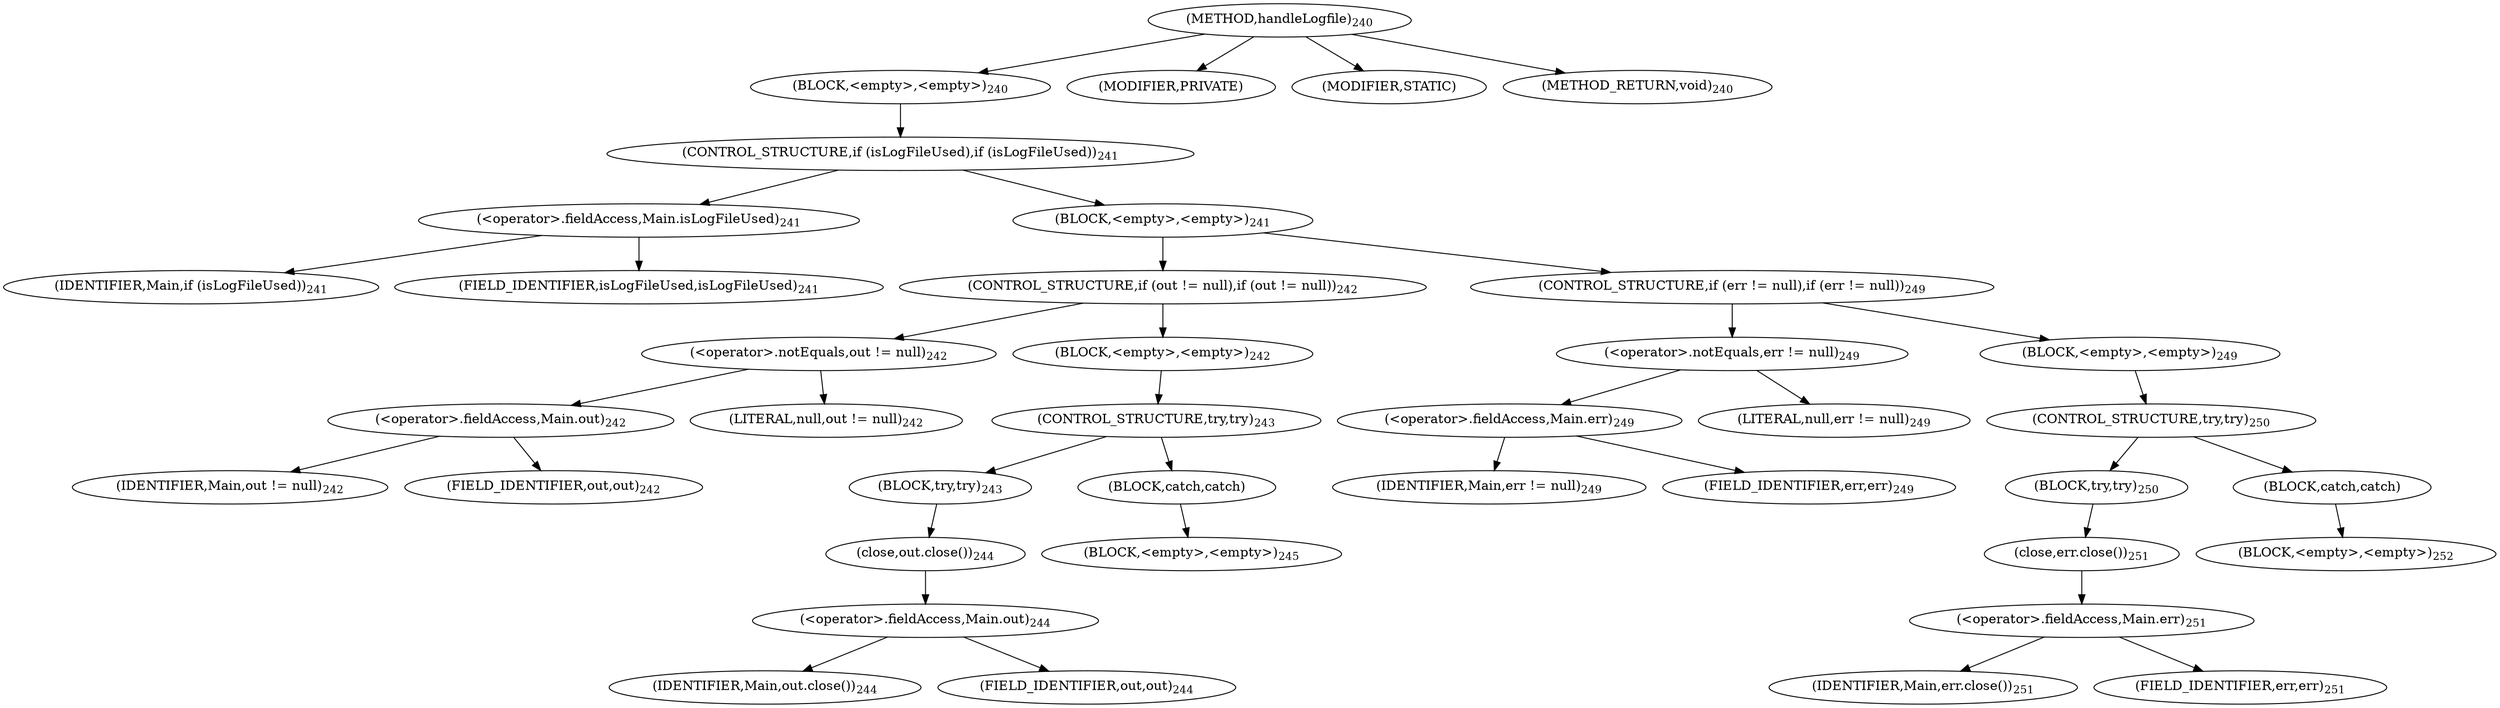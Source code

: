 digraph "handleLogfile" {  
"243" [label = <(METHOD,handleLogfile)<SUB>240</SUB>> ]
"244" [label = <(BLOCK,&lt;empty&gt;,&lt;empty&gt;)<SUB>240</SUB>> ]
"245" [label = <(CONTROL_STRUCTURE,if (isLogFileUsed),if (isLogFileUsed))<SUB>241</SUB>> ]
"246" [label = <(&lt;operator&gt;.fieldAccess,Main.isLogFileUsed)<SUB>241</SUB>> ]
"247" [label = <(IDENTIFIER,Main,if (isLogFileUsed))<SUB>241</SUB>> ]
"248" [label = <(FIELD_IDENTIFIER,isLogFileUsed,isLogFileUsed)<SUB>241</SUB>> ]
"249" [label = <(BLOCK,&lt;empty&gt;,&lt;empty&gt;)<SUB>241</SUB>> ]
"250" [label = <(CONTROL_STRUCTURE,if (out != null),if (out != null))<SUB>242</SUB>> ]
"251" [label = <(&lt;operator&gt;.notEquals,out != null)<SUB>242</SUB>> ]
"252" [label = <(&lt;operator&gt;.fieldAccess,Main.out)<SUB>242</SUB>> ]
"253" [label = <(IDENTIFIER,Main,out != null)<SUB>242</SUB>> ]
"254" [label = <(FIELD_IDENTIFIER,out,out)<SUB>242</SUB>> ]
"255" [label = <(LITERAL,null,out != null)<SUB>242</SUB>> ]
"256" [label = <(BLOCK,&lt;empty&gt;,&lt;empty&gt;)<SUB>242</SUB>> ]
"257" [label = <(CONTROL_STRUCTURE,try,try)<SUB>243</SUB>> ]
"258" [label = <(BLOCK,try,try)<SUB>243</SUB>> ]
"259" [label = <(close,out.close())<SUB>244</SUB>> ]
"260" [label = <(&lt;operator&gt;.fieldAccess,Main.out)<SUB>244</SUB>> ]
"261" [label = <(IDENTIFIER,Main,out.close())<SUB>244</SUB>> ]
"262" [label = <(FIELD_IDENTIFIER,out,out)<SUB>244</SUB>> ]
"263" [label = <(BLOCK,catch,catch)> ]
"264" [label = <(BLOCK,&lt;empty&gt;,&lt;empty&gt;)<SUB>245</SUB>> ]
"265" [label = <(CONTROL_STRUCTURE,if (err != null),if (err != null))<SUB>249</SUB>> ]
"266" [label = <(&lt;operator&gt;.notEquals,err != null)<SUB>249</SUB>> ]
"267" [label = <(&lt;operator&gt;.fieldAccess,Main.err)<SUB>249</SUB>> ]
"268" [label = <(IDENTIFIER,Main,err != null)<SUB>249</SUB>> ]
"269" [label = <(FIELD_IDENTIFIER,err,err)<SUB>249</SUB>> ]
"270" [label = <(LITERAL,null,err != null)<SUB>249</SUB>> ]
"271" [label = <(BLOCK,&lt;empty&gt;,&lt;empty&gt;)<SUB>249</SUB>> ]
"272" [label = <(CONTROL_STRUCTURE,try,try)<SUB>250</SUB>> ]
"273" [label = <(BLOCK,try,try)<SUB>250</SUB>> ]
"274" [label = <(close,err.close())<SUB>251</SUB>> ]
"275" [label = <(&lt;operator&gt;.fieldAccess,Main.err)<SUB>251</SUB>> ]
"276" [label = <(IDENTIFIER,Main,err.close())<SUB>251</SUB>> ]
"277" [label = <(FIELD_IDENTIFIER,err,err)<SUB>251</SUB>> ]
"278" [label = <(BLOCK,catch,catch)> ]
"279" [label = <(BLOCK,&lt;empty&gt;,&lt;empty&gt;)<SUB>252</SUB>> ]
"280" [label = <(MODIFIER,PRIVATE)> ]
"281" [label = <(MODIFIER,STATIC)> ]
"282" [label = <(METHOD_RETURN,void)<SUB>240</SUB>> ]
  "243" -> "244" 
  "243" -> "280" 
  "243" -> "281" 
  "243" -> "282" 
  "244" -> "245" 
  "245" -> "246" 
  "245" -> "249" 
  "246" -> "247" 
  "246" -> "248" 
  "249" -> "250" 
  "249" -> "265" 
  "250" -> "251" 
  "250" -> "256" 
  "251" -> "252" 
  "251" -> "255" 
  "252" -> "253" 
  "252" -> "254" 
  "256" -> "257" 
  "257" -> "258" 
  "257" -> "263" 
  "258" -> "259" 
  "259" -> "260" 
  "260" -> "261" 
  "260" -> "262" 
  "263" -> "264" 
  "265" -> "266" 
  "265" -> "271" 
  "266" -> "267" 
  "266" -> "270" 
  "267" -> "268" 
  "267" -> "269" 
  "271" -> "272" 
  "272" -> "273" 
  "272" -> "278" 
  "273" -> "274" 
  "274" -> "275" 
  "275" -> "276" 
  "275" -> "277" 
  "278" -> "279" 
}
